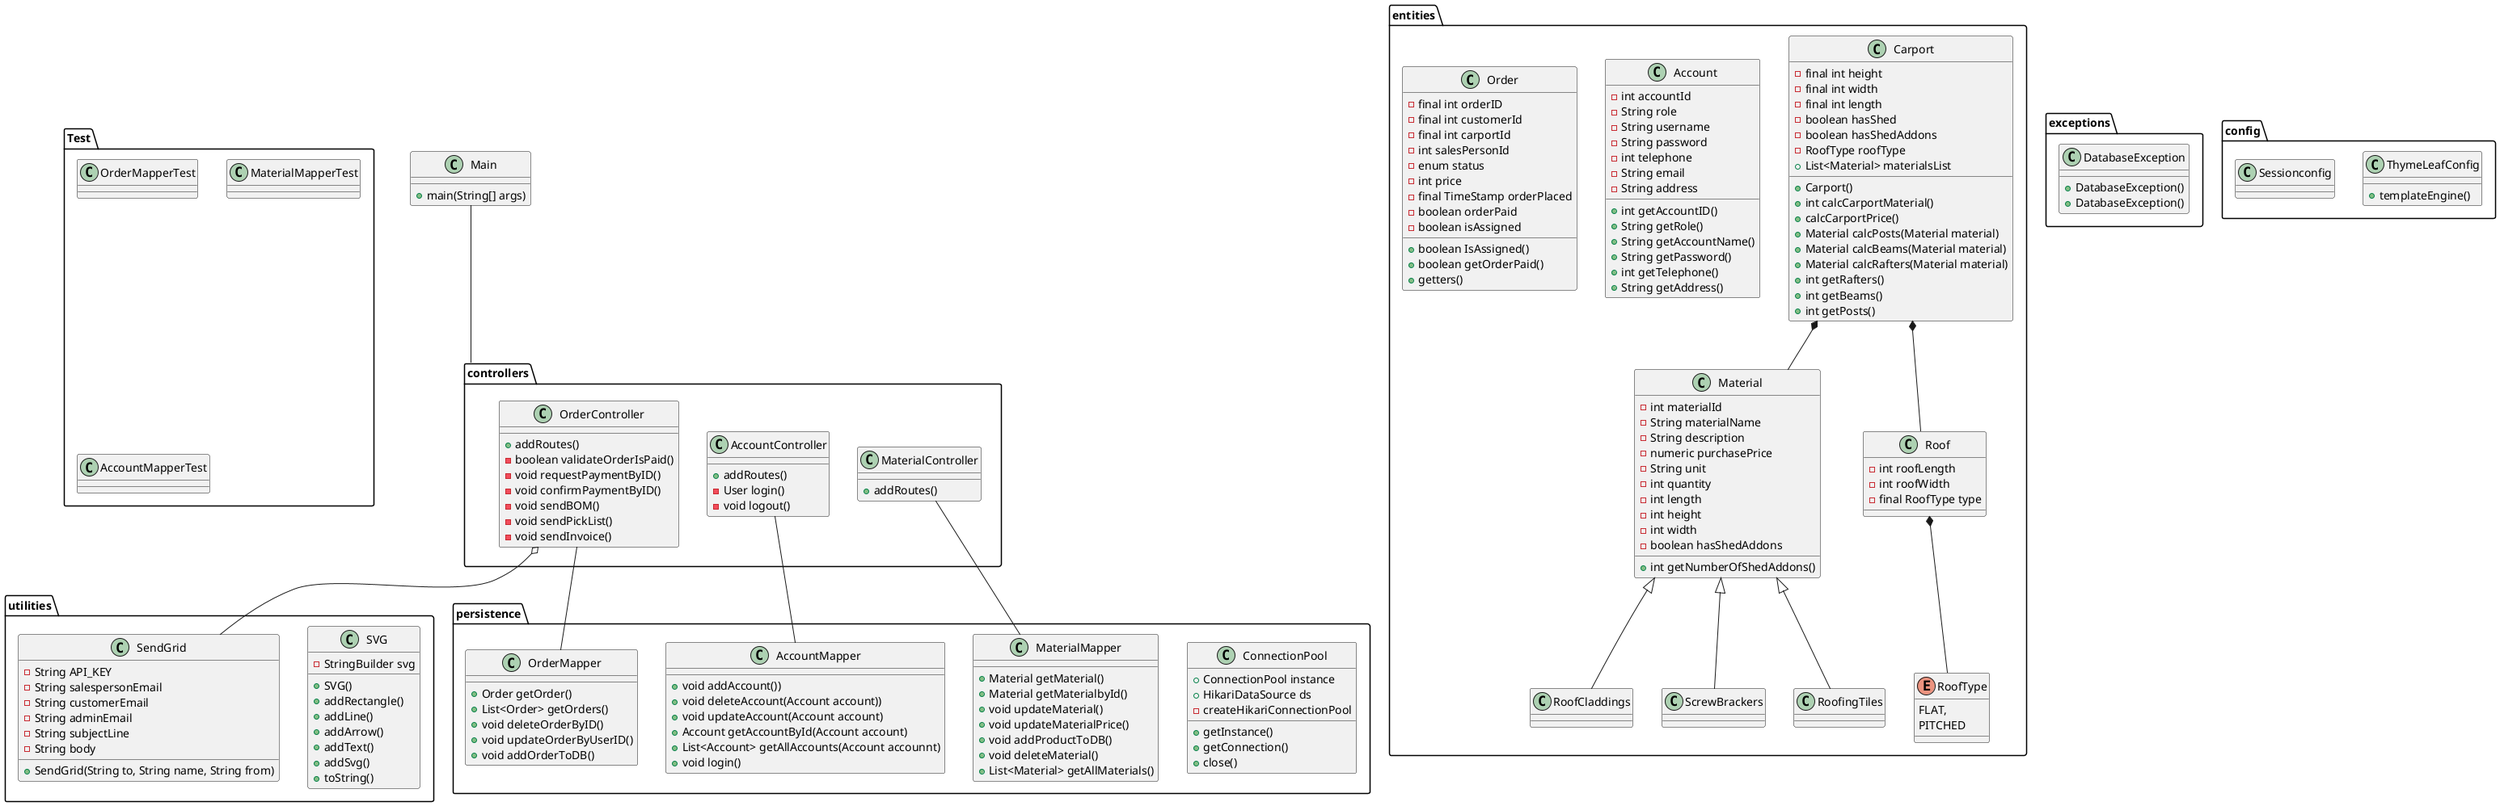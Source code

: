 @startuml
'https://plantuml.com/class-diagram


class Main {
+main(String[] args)
}

package utilities {
    class SVG {
    - StringBuilder svg
    + SVG()
    + addRectangle()
    + addLine()
    + addArrow()
    + addText()
    + addSvg()
    'Override
    + toString()
    }
    class SendGrid
    {
    - String API_KEY
    - String salespersonEmail
    - String customerEmail
    - String adminEmail
    - String subjectLine
    - String body
    + SendGrid(String to, String name, String from)
    }
}

package controllers {
    class OrderController {
    + addRoutes()
    - boolean validateOrderIsPaid()
    - void requestPaymentByID()
    - void confirmPaymentByID()
    - void sendBOM()
    - void sendPickList()
    - void sendInvoice()
    }

    class AccountController {
    + addRoutes()
    - User login()
    - void logout()

    }
    class MaterialController {
    + addRoutes()
    }
}

package entities {
    class Carport {
    - final int height
    - final int width
    - final int length
    - boolean hasShed
    - boolean hasShedAddons
    - RoofType roofType
    + Carport()
    + List<Material> materialsList
    'metoden skal eksekvere alle beregningerne heri
    'samlet
    + int calcCarportMaterial()
    'Pris som kunden skal betale
    + calcCarportPrice()
    + Material calcPosts(Material material)
    + Material calcBeams(Material material)
    + Material calcRafters(Material material)
    + int getRafters()
    + int getBeams()
    + int getPosts()
    }
    class Account {
    - int accountId
    - String role
    - String username
    - String password
    - int telephone
    - String email
    - String address
    + int getAccountID()
    + String getRole()
    + String getAccountName()
    + String getPassword()
    + int getTelephone()
    + String getAddress()
    }

    class Order {
    - final int orderID
    - final int customerId
    - final int carportId
    - int salesPersonId
    'public enum orderStatus { PAID,NOT_PAID,ORDER_COMPLETED}
    - enum status
    - int price
    - final TimeStamp orderPlaced
    - boolean orderPaid
    - boolean isAssigned
    + boolean IsAssigned()
    + boolean getOrderPaid()
    + getters()
    }

    class Material {
    - int materialId
    - String materialName
    - String description
    'prisen for Fog at købe materialerne
    - numeric purchasePrice
    - String unit
    - int quantity
    - int length
    - int height
    - int width
    - boolean hasShedAddons
    + int getNumberOfShedAddons()
    }
    'Tagbeklædning dvs. tagmateriale-typen
    class RoofCladdings {
    }
    'skruer og beslag
    class ScrewBrackers {
    }
    'tagplader / tagsten
    class RoofingTiles {
    }
    enum RoofType {
    FLAT,
    PITCHED
    }
    class Roof
    {
    - int roofLength
    - int roofWidth
    - final RoofType type
    }

}

package exceptions {
    class DatabaseException
    {
    + DatabaseException()
    + DatabaseException()
    }
}

package persistence {
    class ConnectionPool {
    +ConnectionPool instance
    +HikariDataSource ds
    'Ved ikke om de skal være static eller ej^
    +getInstance()
    +getConnection()
    +close()
    -createHikariConnectionPool
    }

    class OrderMapper {
    + Order getOrder()
    'hent alle forespørgsler
    + List<Order> getOrders()
    + void deleteOrderByID()
    + void updateOrderByUserID()
    + void addOrderToDB()
    }

    class MaterialMapper {
    + Material getMaterial()
    + Material getMaterialbyId()
    + void updateMaterial()
    + void updateMaterialPrice()
    + void addProductToDB()
    + void deleteMaterial()
    + List<Material> getAllMaterials()
    }

    class AccountMapper {
    + void addAccount())
    + void deleteAccount(Account account))
    + void updateAccount(Account account)
    + Account getAccountById(Account account)
    + List<Account> getAllAccounts(Account accounnt)
    + void login()
    }
}

package config {
    class ThymeLeafConfig {
    + templateEngine()
    }
    class Sessionconfig {
    }
}

package Test {
    class OrderMapperTest {
    }
    class MaterialMapperTest {
    }
    class AccountMapperTest {
    }
}

Main -- controllers

OrderController -- OrderMapper
OrderController o-- SendGrid

MaterialController -- MaterialMapper
AccountController -- AccountMapper


Carport *-- Material
Carport *-- Roof
Roof *-- RoofType

Material <|-- RoofCladdings
Material <|-- ScrewBrackers
Material <|-- RoofingTiles

@enduml